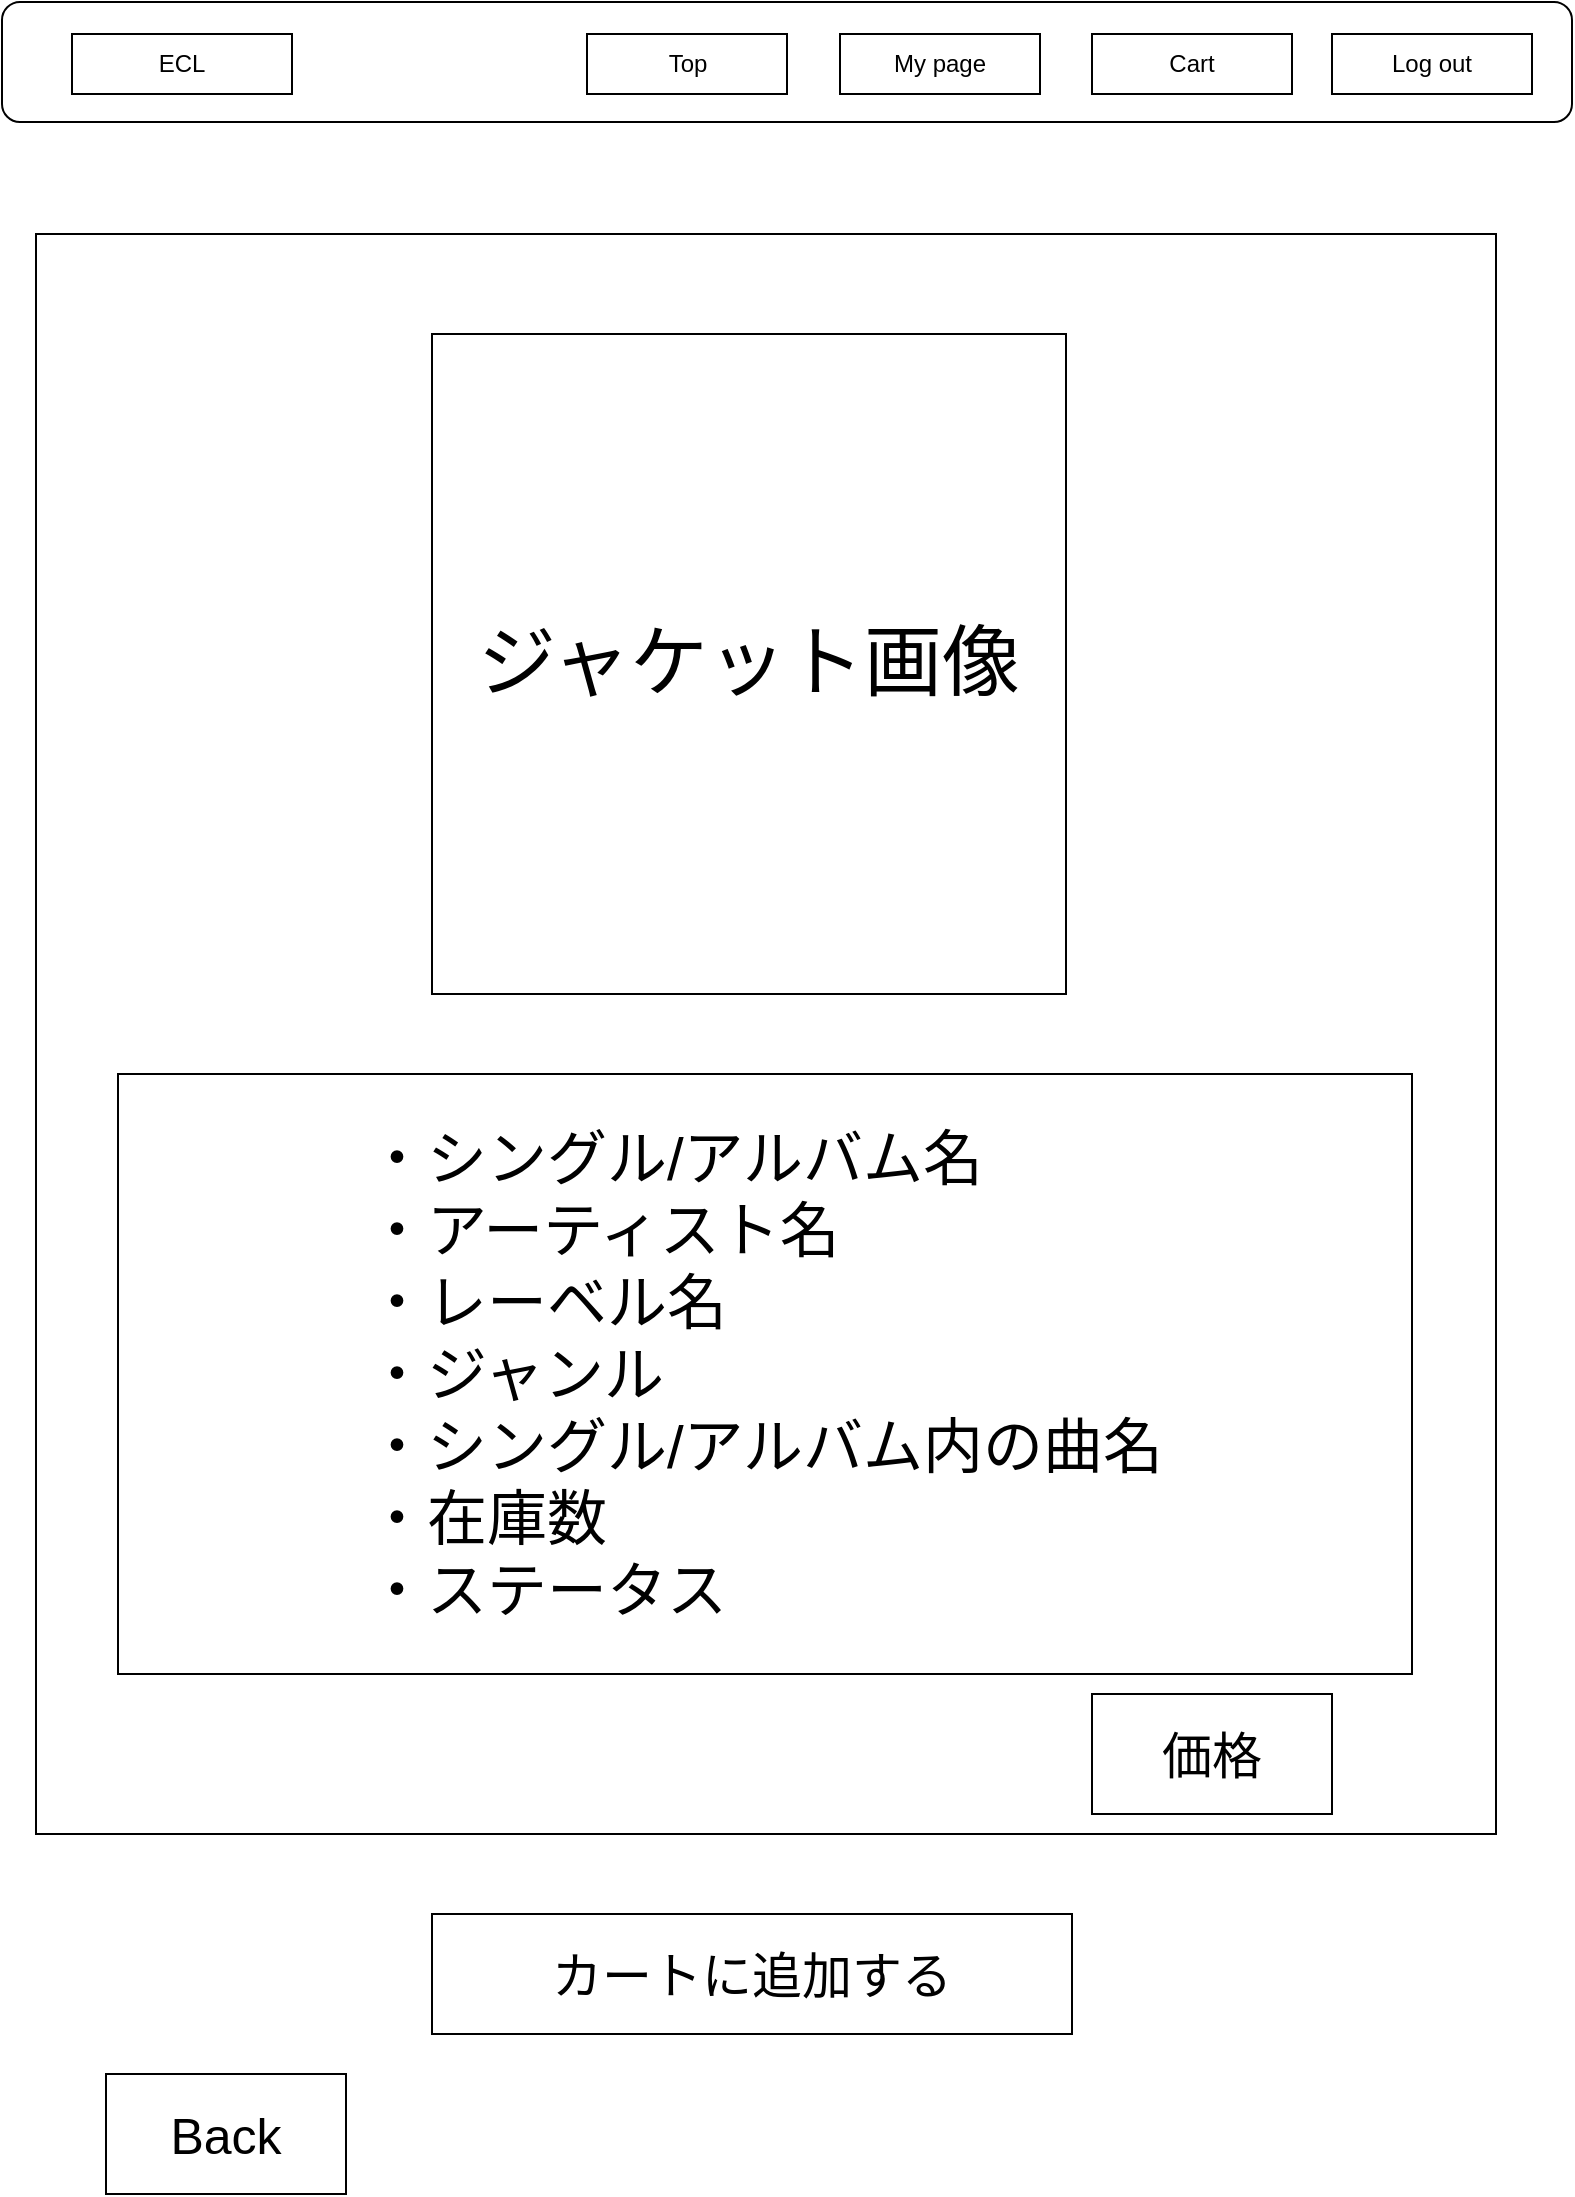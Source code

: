 <mxfile version="10.8.5" type="github"><diagram id="8jeaP6Rzl2V2_nkdzuDP" name="ページ1"><mxGraphModel dx="918" dy="616" grid="1" gridSize="10" guides="1" tooltips="1" connect="1" arrows="1" fold="1" page="1" pageScale="1" pageWidth="827" pageHeight="1169" math="0" shadow="0"><root><mxCell id="0"/><mxCell id="1" parent="0"/><mxCell id="rbXMx-kqyaIeu1hsT0dI-1" value="" style="rounded=0;whiteSpace=wrap;html=1;" vertex="1" parent="1"><mxGeometry x="42" y="150" width="730" height="800" as="geometry"/></mxCell><mxCell id="rbXMx-kqyaIeu1hsT0dI-2" value="&lt;font style=&quot;font-size: 39px&quot;&gt;ジャケット画像&lt;/font&gt;" style="rounded=0;whiteSpace=wrap;html=1;" vertex="1" parent="1"><mxGeometry x="240" y="200" width="317" height="330" as="geometry"/></mxCell><mxCell id="rbXMx-kqyaIeu1hsT0dI-3" value="&lt;font style=&quot;font-size: 25px&quot;&gt;カートに追加する&lt;/font&gt;" style="rounded=0;whiteSpace=wrap;html=1;" vertex="1" parent="1"><mxGeometry x="240" y="990" width="320" height="60" as="geometry"/></mxCell><mxCell id="rbXMx-kqyaIeu1hsT0dI-4" value="" style="rounded=1;whiteSpace=wrap;html=1;" vertex="1" parent="1"><mxGeometry x="25" y="34" width="785" height="60" as="geometry"/></mxCell><mxCell id="rbXMx-kqyaIeu1hsT0dI-5" value="ECL" style="rounded=0;whiteSpace=wrap;html=1;" vertex="1" parent="1"><mxGeometry x="60" y="50" width="110" height="30" as="geometry"/></mxCell><mxCell id="rbXMx-kqyaIeu1hsT0dI-6" value="Top" style="rounded=0;whiteSpace=wrap;html=1;" vertex="1" parent="1"><mxGeometry x="317.5" y="50" width="100" height="30" as="geometry"/></mxCell><mxCell id="rbXMx-kqyaIeu1hsT0dI-7" value="Cart" style="rounded=0;whiteSpace=wrap;html=1;" vertex="1" parent="1"><mxGeometry x="570" y="50" width="100" height="30" as="geometry"/></mxCell><mxCell id="rbXMx-kqyaIeu1hsT0dI-8" value="Log out" style="rounded=0;whiteSpace=wrap;html=1;" vertex="1" parent="1"><mxGeometry x="690" y="50" width="100" height="30" as="geometry"/></mxCell><mxCell id="rbXMx-kqyaIeu1hsT0dI-9" value="My page" style="rounded=0;whiteSpace=wrap;html=1;" vertex="1" parent="1"><mxGeometry x="444" y="50" width="100" height="30" as="geometry"/></mxCell><mxCell id="rbXMx-kqyaIeu1hsT0dI-10" value="&lt;font style=&quot;font-size: 25px&quot;&gt;Back&lt;/font&gt;" style="rounded=0;whiteSpace=wrap;html=1;" vertex="1" parent="1"><mxGeometry x="77" y="1070" width="120" height="60" as="geometry"/></mxCell><mxCell id="rbXMx-kqyaIeu1hsT0dI-11" value="&lt;div style=&quot;text-align: left ; font-size: 30px&quot;&gt;&lt;span&gt;&lt;font style=&quot;font-size: 30px&quot;&gt;・シングル/アルバム名&lt;/font&gt;&lt;/span&gt;&lt;/div&gt;&lt;div style=&quot;text-align: left ; font-size: 30px&quot;&gt;&lt;span&gt;&lt;font style=&quot;font-size: 30px&quot;&gt;・アーティスト名&lt;/font&gt;&lt;/span&gt;&lt;/div&gt;&lt;div style=&quot;text-align: left ; font-size: 30px&quot;&gt;&lt;span&gt;&lt;font style=&quot;font-size: 30px&quot;&gt;・レーベル名&lt;/font&gt;&lt;/span&gt;&lt;/div&gt;&lt;div style=&quot;text-align: left ; font-size: 30px&quot;&gt;&lt;span&gt;&lt;font style=&quot;font-size: 30px&quot;&gt;・ジャンル&lt;/font&gt;&lt;/span&gt;&lt;/div&gt;&lt;div style=&quot;text-align: left ; font-size: 30px&quot;&gt;&lt;span&gt;&lt;font style=&quot;font-size: 30px&quot;&gt;・シングル/アルバム内の曲名&lt;/font&gt;&lt;/span&gt;&lt;/div&gt;&lt;div style=&quot;text-align: left ; font-size: 30px&quot;&gt;&lt;span&gt;&lt;font style=&quot;font-size: 30px&quot;&gt;・在庫数&lt;/font&gt;&lt;/span&gt;&lt;/div&gt;&lt;div style=&quot;text-align: left ; font-size: 30px&quot;&gt;&lt;span&gt;&lt;font style=&quot;font-size: 30px&quot;&gt;・ステータス&lt;/font&gt;&lt;/span&gt;&lt;/div&gt;" style="rounded=0;whiteSpace=wrap;html=1;" vertex="1" parent="1"><mxGeometry x="83" y="570" width="647" height="300" as="geometry"/></mxCell><mxCell id="rbXMx-kqyaIeu1hsT0dI-12" value="&lt;font style=&quot;font-size: 25px&quot;&gt;価格&lt;/font&gt;" style="rounded=0;whiteSpace=wrap;html=1;" vertex="1" parent="1"><mxGeometry x="570" y="880" width="120" height="60" as="geometry"/></mxCell></root></mxGraphModel></diagram></mxfile>